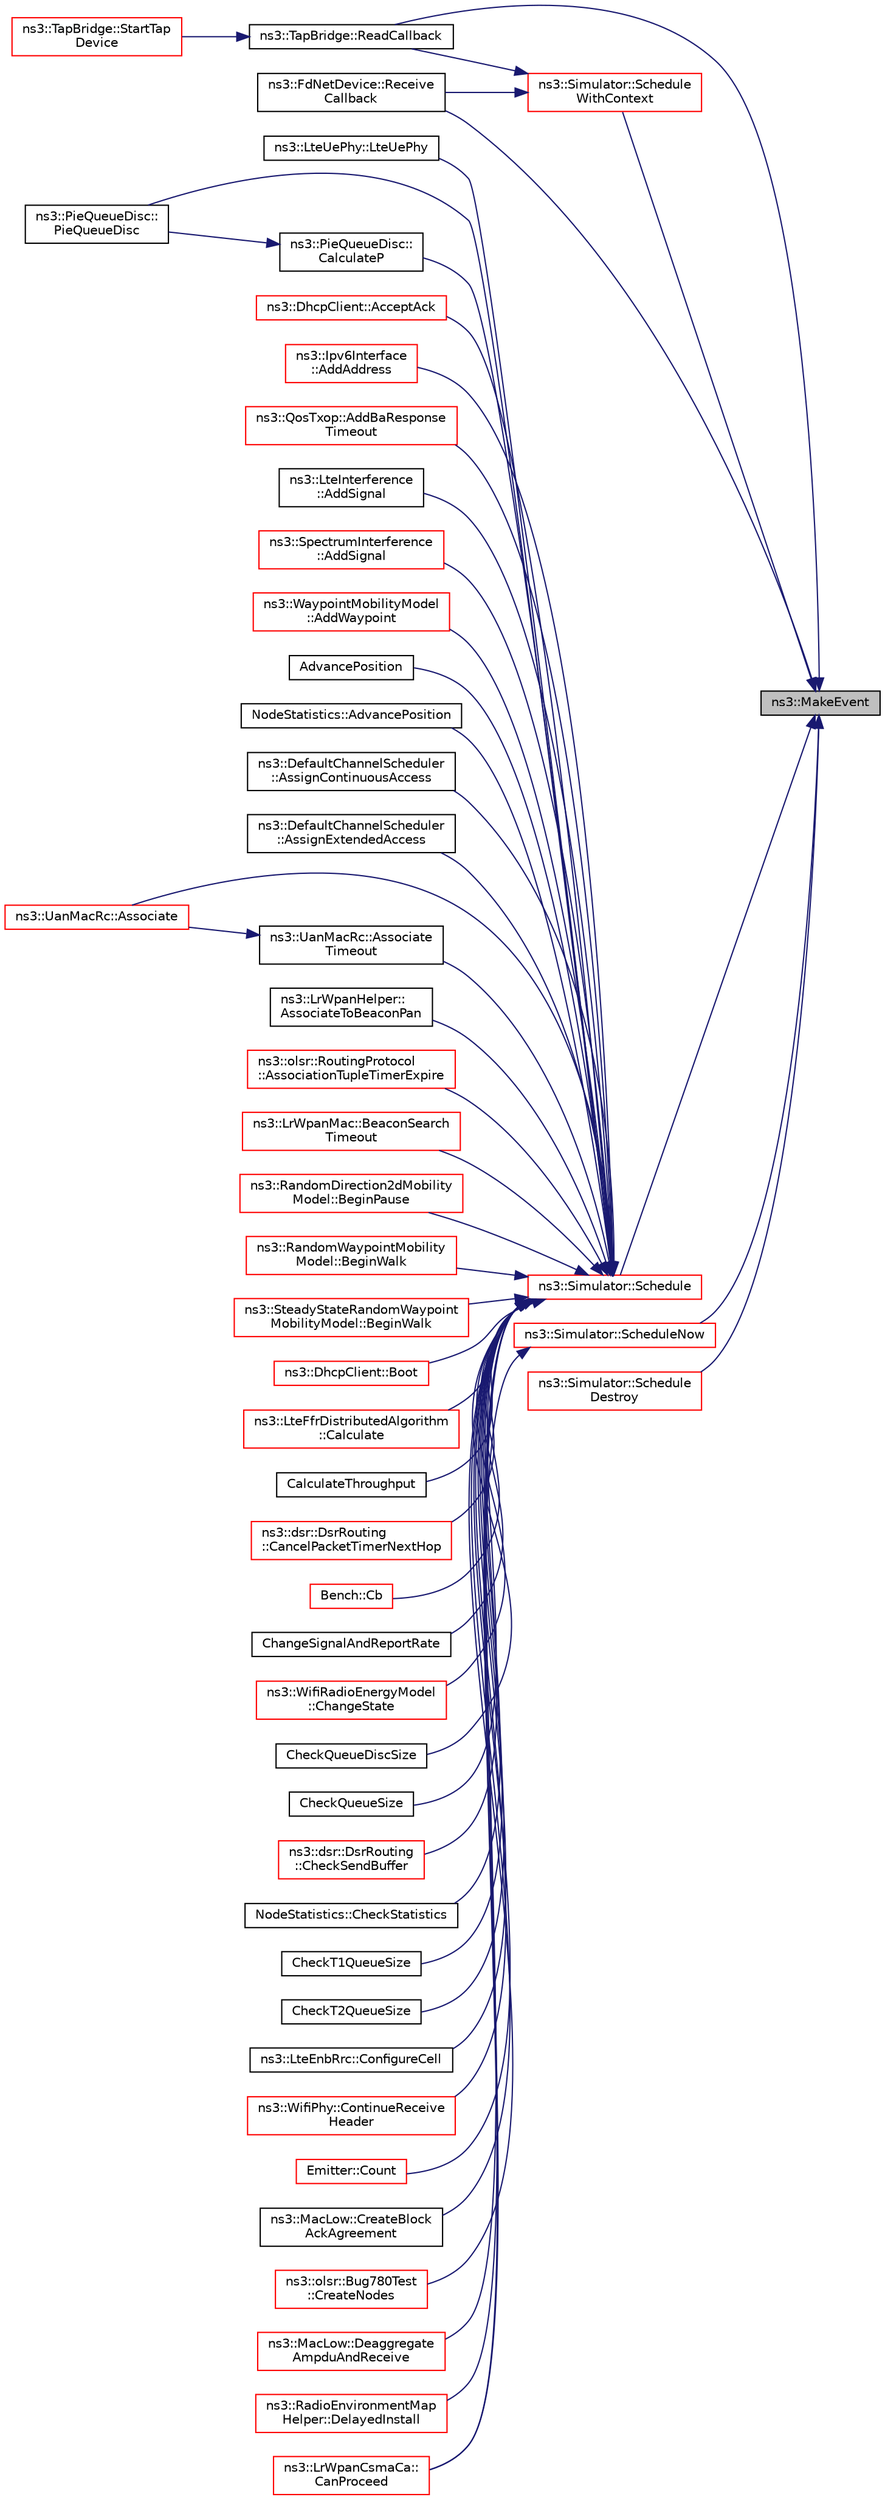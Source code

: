 digraph "ns3::MakeEvent"
{
 // LATEX_PDF_SIZE
  edge [fontname="Helvetica",fontsize="10",labelfontname="Helvetica",labelfontsize="10"];
  node [fontname="Helvetica",fontsize="10",shape=record];
  rankdir="RL";
  Node1 [label="ns3::MakeEvent",height=0.2,width=0.4,color="black", fillcolor="grey75", style="filled", fontcolor="black",tooltip="Make an EventImpl from a function pointer taking varying numbers of arguments."];
  Node1 -> Node2 [dir="back",color="midnightblue",fontsize="10",style="solid",fontname="Helvetica"];
  Node2 [label="ns3::TapBridge::ReadCallback",height=0.2,width=0.4,color="black", fillcolor="white", style="filled",URL="$classns3_1_1_tap_bridge.html#a8cf7414db717096f2b3a2a0e7026ed8f",tooltip="Callback to process packets that are read."];
  Node2 -> Node3 [dir="back",color="midnightblue",fontsize="10",style="solid",fontname="Helvetica"];
  Node3 [label="ns3::TapBridge::StartTap\lDevice",height=0.2,width=0.4,color="red", fillcolor="white", style="filled",URL="$classns3_1_1_tap_bridge.html#a15e7ac0069167eb1e1d63b3cefe86002",tooltip="Spin up the device."];
  Node1 -> Node6 [dir="back",color="midnightblue",fontsize="10",style="solid",fontname="Helvetica"];
  Node6 [label="ns3::FdNetDevice::Receive\lCallback",height=0.2,width=0.4,color="black", fillcolor="white", style="filled",URL="$classns3_1_1_fd_net_device.html#a65d669a9883c299c5527bbe0b9f33aef",tooltip="Callback to invoke when a new frame is received."];
  Node1 -> Node7 [dir="back",color="midnightblue",fontsize="10",style="solid",fontname="Helvetica"];
  Node7 [label="ns3::Simulator::Schedule",height=0.2,width=0.4,color="red", fillcolor="white", style="filled",URL="$classns3_1_1_simulator.html#a3da7d28335c8ac0e3e86781f766df241",tooltip="Schedule an event to expire after delay."];
  Node7 -> Node8 [dir="back",color="midnightblue",fontsize="10",style="solid",fontname="Helvetica"];
  Node8 [label="ns3::LteUePhy::LteUePhy",height=0.2,width=0.4,color="black", fillcolor="white", style="filled",URL="$classns3_1_1_lte_ue_phy.html#aadd411255bbee37238dab6ca153153c0",tooltip=" "];
  Node7 -> Node9 [dir="back",color="midnightblue",fontsize="10",style="solid",fontname="Helvetica"];
  Node9 [label="ns3::PieQueueDisc::\lPieQueueDisc",height=0.2,width=0.4,color="black", fillcolor="white", style="filled",URL="$classns3_1_1_pie_queue_disc.html#ad960f4cf2fd0d2c6e25e05c4cbb12ef8",tooltip="PieQueueDisc Constructor."];
  Node7 -> Node10 [dir="back",color="midnightblue",fontsize="10",style="solid",fontname="Helvetica"];
  Node10 [label="ns3::DhcpClient::AcceptAck",height=0.2,width=0.4,color="red", fillcolor="white", style="filled",URL="$classns3_1_1_dhcp_client.html#aeec11ad69df96e12a053410cce443f95",tooltip="Receives the DHCP ACK and configures IP address of the client."];
  Node7 -> Node15 [dir="back",color="midnightblue",fontsize="10",style="solid",fontname="Helvetica"];
  Node15 [label="ns3::Ipv6Interface\l::AddAddress",height=0.2,width=0.4,color="red", fillcolor="white", style="filled",URL="$classns3_1_1_ipv6_interface.html#a8faa5a72b30720eb01f9fc1d1113ad19",tooltip="Add an IPv6 address."];
  Node7 -> Node21 [dir="back",color="midnightblue",fontsize="10",style="solid",fontname="Helvetica"];
  Node21 [label="ns3::QosTxop::AddBaResponse\lTimeout",height=0.2,width=0.4,color="red", fillcolor="white", style="filled",URL="$classns3_1_1_qos_txop.html#a30f5c2af1b50e6ee48771de46cd8033f",tooltip="Callback when ADDBA response is not received after timeout."];
  Node7 -> Node23 [dir="back",color="midnightblue",fontsize="10",style="solid",fontname="Helvetica"];
  Node23 [label="ns3::LteInterference\l::AddSignal",height=0.2,width=0.4,color="black", fillcolor="white", style="filled",URL="$classns3_1_1_lte_interference.html#a50f2548797e7c92c4afd06710e0f8a8a",tooltip="notify that a new signal is being perceived in the medium."];
  Node7 -> Node24 [dir="back",color="midnightblue",fontsize="10",style="solid",fontname="Helvetica"];
  Node24 [label="ns3::SpectrumInterference\l::AddSignal",height=0.2,width=0.4,color="red", fillcolor="white", style="filled",URL="$classns3_1_1_spectrum_interference.html#afa383d6ec1a4b78ce3256da6b959c986",tooltip="Notify that a new signal is being perceived in the medium."];
  Node7 -> Node26 [dir="back",color="midnightblue",fontsize="10",style="solid",fontname="Helvetica"];
  Node26 [label="ns3::WaypointMobilityModel\l::AddWaypoint",height=0.2,width=0.4,color="red", fillcolor="white", style="filled",URL="$classns3_1_1_waypoint_mobility_model.html#ae16c90c21c463289bbea2b3499a94643",tooltip=" "];
  Node7 -> Node37 [dir="back",color="midnightblue",fontsize="10",style="solid",fontname="Helvetica"];
  Node37 [label="AdvancePosition",height=0.2,width=0.4,color="black", fillcolor="white", style="filled",URL="$wifi-ap_8cc.html#a9ca9e78624ac8d9002899ad1894f374a",tooltip=" "];
  Node7 -> Node38 [dir="back",color="midnightblue",fontsize="10",style="solid",fontname="Helvetica"];
  Node38 [label="NodeStatistics::AdvancePosition",height=0.2,width=0.4,color="black", fillcolor="white", style="filled",URL="$class_node_statistics.html#ad7779c10019007bd3d9401aefa795e35",tooltip=" "];
  Node7 -> Node39 [dir="back",color="midnightblue",fontsize="10",style="solid",fontname="Helvetica"];
  Node39 [label="ns3::DefaultChannelScheduler\l::AssignContinuousAccess",height=0.2,width=0.4,color="black", fillcolor="white", style="filled",URL="$classns3_1_1_default_channel_scheduler.html#aa693aed997fedf77fdbbb70ba862f887",tooltip=" "];
  Node7 -> Node40 [dir="back",color="midnightblue",fontsize="10",style="solid",fontname="Helvetica"];
  Node40 [label="ns3::DefaultChannelScheduler\l::AssignExtendedAccess",height=0.2,width=0.4,color="black", fillcolor="white", style="filled",URL="$classns3_1_1_default_channel_scheduler.html#ac04d88e86b56d56681145dfb16b7cbeb",tooltip=" "];
  Node7 -> Node41 [dir="back",color="midnightblue",fontsize="10",style="solid",fontname="Helvetica"];
  Node41 [label="ns3::UanMacRc::Associate",height=0.2,width=0.4,color="red", fillcolor="white", style="filled",URL="$classns3_1_1_uan_mac_rc.html#ad0c89fbba2f362b7915cd33809cbad14",tooltip="Associate with a gateway by sending the first GWPING."];
  Node7 -> Node43 [dir="back",color="midnightblue",fontsize="10",style="solid",fontname="Helvetica"];
  Node43 [label="ns3::UanMacRc::Associate\lTimeout",height=0.2,width=0.4,color="black", fillcolor="white", style="filled",URL="$classns3_1_1_uan_mac_rc.html#af23682ff6db736c6a2c9eceae8252cd2",tooltip="Periodically retry association."];
  Node43 -> Node41 [dir="back",color="midnightblue",fontsize="10",style="solid",fontname="Helvetica"];
  Node7 -> Node44 [dir="back",color="midnightblue",fontsize="10",style="solid",fontname="Helvetica"];
  Node44 [label="ns3::LrWpanHelper::\lAssociateToBeaconPan",height=0.2,width=0.4,color="black", fillcolor="white", style="filled",URL="$classns3_1_1_lr_wpan_helper.html#a6fcd2919db415f1910521279f7859efa",tooltip="Associate the nodes to the same PAN and initiate beacon enabled mode."];
  Node7 -> Node45 [dir="back",color="midnightblue",fontsize="10",style="solid",fontname="Helvetica"];
  Node45 [label="ns3::olsr::RoutingProtocol\l::AssociationTupleTimerExpire",height=0.2,width=0.4,color="red", fillcolor="white", style="filled",URL="$classns3_1_1olsr_1_1_routing_protocol.html#a60b5814cf05807e207ac9ebe1f6d90b6",tooltip="Removes association tuple_ if expired."];
  Node7 -> Node49 [dir="back",color="midnightblue",fontsize="10",style="solid",fontname="Helvetica"];
  Node49 [label="ns3::LrWpanMac::BeaconSearch\lTimeout",height=0.2,width=0.4,color="red", fillcolor="white", style="filled",URL="$classns3_1_1_lr_wpan_mac.html#a16e2c22743b7825fe4cd8d33406006d6",tooltip="Called if the device is unable to locate a beacon in the time set by MLME-SYNC.request."];
  Node7 -> Node68 [dir="back",color="midnightblue",fontsize="10",style="solid",fontname="Helvetica"];
  Node68 [label="ns3::RandomDirection2dMobility\lModel::BeginPause",height=0.2,width=0.4,color="red", fillcolor="white", style="filled",URL="$classns3_1_1_random_direction2d_mobility_model.html#a95bf0e9129301ca8cf51fcd1bf665a17",tooltip="Pause, cancel currently scheduled event, schedule end of pause event."];
  Node7 -> Node74 [dir="back",color="midnightblue",fontsize="10",style="solid",fontname="Helvetica"];
  Node74 [label="ns3::RandomWaypointMobility\lModel::BeginWalk",height=0.2,width=0.4,color="red", fillcolor="white", style="filled",URL="$classns3_1_1_random_waypoint_mobility_model.html#a2bdd46473a659a69038bd71efe730c0f",tooltip="Get next position, begin moving towards it, schedule future pause event."];
  Node7 -> Node78 [dir="back",color="midnightblue",fontsize="10",style="solid",fontname="Helvetica"];
  Node78 [label="ns3::SteadyStateRandomWaypoint\lMobilityModel::BeginWalk",height=0.2,width=0.4,color="red", fillcolor="white", style="filled",URL="$classns3_1_1_steady_state_random_waypoint_mobility_model.html#a6db94d1dee3fe984ad422fd9bed2d7db",tooltip="Start a motion period and schedule the ending of the motion."];
  Node7 -> Node84 [dir="back",color="midnightblue",fontsize="10",style="solid",fontname="Helvetica"];
  Node84 [label="ns3::DhcpClient::Boot",height=0.2,width=0.4,color="red", fillcolor="white", style="filled",URL="$classns3_1_1_dhcp_client.html#a722283f15dedcb758b71d9846867e16e",tooltip="Sends DHCP DISCOVER and changes the client state to WAIT_OFFER."];
  Node7 -> Node88 [dir="back",color="midnightblue",fontsize="10",style="solid",fontname="Helvetica"];
  Node88 [label="ns3::LteFfrDistributedAlgorithm\l::Calculate",height=0.2,width=0.4,color="red", fillcolor="white", style="filled",URL="$classns3_1_1_lte_ffr_distributed_algorithm.html#ac3060afed89f5404b6626fc0d23d01ae",tooltip="Calculate function."];
  Node7 -> Node90 [dir="back",color="midnightblue",fontsize="10",style="solid",fontname="Helvetica"];
  Node90 [label="ns3::PieQueueDisc::\lCalculateP",height=0.2,width=0.4,color="black", fillcolor="white", style="filled",URL="$classns3_1_1_pie_queue_disc.html#a43714379ecc42291464ea1e861ac6633",tooltip="Periodically update the drop probability based on the delay samples: not only the current delay sampl..."];
  Node90 -> Node9 [dir="back",color="midnightblue",fontsize="10",style="solid",fontname="Helvetica"];
  Node7 -> Node91 [dir="back",color="midnightblue",fontsize="10",style="solid",fontname="Helvetica"];
  Node91 [label="CalculateThroughput",height=0.2,width=0.4,color="black", fillcolor="white", style="filled",URL="$wifi-tcp_8cc.html#aa68d2f6acf9d0c6888ff7fec7a8ffc20",tooltip=" "];
  Node7 -> Node92 [dir="back",color="midnightblue",fontsize="10",style="solid",fontname="Helvetica"];
  Node92 [label="ns3::dsr::DsrRouting\l::CancelPacketTimerNextHop",height=0.2,width=0.4,color="red", fillcolor="white", style="filled",URL="$classns3_1_1dsr_1_1_dsr_routing.html#a215e6fcab10ee0d744a657f0af2695c6",tooltip="Cancel the packet retransmission timer for a all maintenance entries with nextHop address."];
  Node7 -> Node114 [dir="back",color="midnightblue",fontsize="10",style="solid",fontname="Helvetica"];
  Node114 [label="ns3::LrWpanCsmaCa::\lCanProceed",height=0.2,width=0.4,color="red", fillcolor="white", style="filled",URL="$classns3_1_1_lr_wpan_csma_ca.html#a9f7dda9d4ebf114402edcd945fd310ef",tooltip="In the slotted CSMA-CA, after random backoff, determine if the remaining CSMA-CA operation can procee..."];
  Node7 -> Node118 [dir="back",color="midnightblue",fontsize="10",style="solid",fontname="Helvetica"];
  Node118 [label="Bench::Cb",height=0.2,width=0.4,color="red", fillcolor="white", style="filled",URL="$class_bench.html#a4c0288edebb7d195d5e60da2a68cf37a",tooltip="callback function"];
  Node7 -> Node120 [dir="back",color="midnightblue",fontsize="10",style="solid",fontname="Helvetica"];
  Node120 [label="ChangeSignalAndReportRate",height=0.2,width=0.4,color="black", fillcolor="white", style="filled",URL="$wifi-manager-example_8cc.html#adeb3e022073e20a0edcca5f97eec50d9",tooltip=" "];
  Node7 -> Node121 [dir="back",color="midnightblue",fontsize="10",style="solid",fontname="Helvetica"];
  Node121 [label="ns3::WifiRadioEnergyModel\l::ChangeState",height=0.2,width=0.4,color="red", fillcolor="white", style="filled",URL="$classns3_1_1_wifi_radio_energy_model.html#a329d64a275e2e09c49c7752528d68033",tooltip="Changes state of the WifiRadioEnergyMode."];
  Node7 -> Node125 [dir="back",color="midnightblue",fontsize="10",style="solid",fontname="Helvetica"];
  Node125 [label="CheckQueueDiscSize",height=0.2,width=0.4,color="black", fillcolor="white", style="filled",URL="$adaptive-red-tests_8cc.html#a64451d920062e967d2c0fa8b6ae85911",tooltip=" "];
  Node7 -> Node126 [dir="back",color="midnightblue",fontsize="10",style="solid",fontname="Helvetica"];
  Node126 [label="CheckQueueSize",height=0.2,width=0.4,color="black", fillcolor="white", style="filled",URL="$examples_2tcp_2tcp-linux-reno_8cc.html#a985cd669fb2da97dadbfe6b12930df10",tooltip=" "];
  Node7 -> Node95 [dir="back",color="midnightblue",fontsize="10",style="solid",fontname="Helvetica"];
  Node95 [label="ns3::dsr::DsrRouting\l::CheckSendBuffer",height=0.2,width=0.4,color="red", fillcolor="white", style="filled",URL="$classns3_1_1dsr_1_1_dsr_routing.html#a03ace9023e9fe58434dc004123c7d9e0",tooltip="Check the send buffer of packets with route when send buffer timer expire."];
  Node7 -> Node127 [dir="back",color="midnightblue",fontsize="10",style="solid",fontname="Helvetica"];
  Node127 [label="NodeStatistics::CheckStatistics",height=0.2,width=0.4,color="black", fillcolor="white", style="filled",URL="$class_node_statistics.html#ac3ebdbb5627e2b31a5182523774cb133",tooltip=" "];
  Node7 -> Node128 [dir="back",color="midnightblue",fontsize="10",style="solid",fontname="Helvetica"];
  Node128 [label="CheckT1QueueSize",height=0.2,width=0.4,color="black", fillcolor="white", style="filled",URL="$dctcp-example_8cc.html#a5b6390e24f70d911200bee2865e76841",tooltip=" "];
  Node7 -> Node129 [dir="back",color="midnightblue",fontsize="10",style="solid",fontname="Helvetica"];
  Node129 [label="CheckT2QueueSize",height=0.2,width=0.4,color="black", fillcolor="white", style="filled",URL="$dctcp-example_8cc.html#afe0a7ee9b7e70e985250a718811b492b",tooltip=" "];
  Node7 -> Node130 [dir="back",color="midnightblue",fontsize="10",style="solid",fontname="Helvetica"];
  Node130 [label="ns3::LteEnbRrc::ConfigureCell",height=0.2,width=0.4,color="black", fillcolor="white", style="filled",URL="$classns3_1_1_lte_enb_rrc.html#af7f6efe0f307f5abaf92ed06818c087e",tooltip="Configure cell-specific parameters."];
  Node7 -> Node131 [dir="back",color="midnightblue",fontsize="10",style="solid",fontname="Helvetica"];
  Node131 [label="ns3::WifiPhy::ContinueReceive\lHeader",height=0.2,width=0.4,color="red", fillcolor="white", style="filled",URL="$classns3_1_1_wifi_phy.html#ac5c2d333cf5e8c1f33604ef1584486fe",tooltip="Continue receiving the PHY header of a PPDU (i.e."];
  Node7 -> Node155 [dir="back",color="midnightblue",fontsize="10",style="solid",fontname="Helvetica"];
  Node155 [label="Emitter::Count",height=0.2,width=0.4,color="red", fillcolor="white", style="filled",URL="$class_emitter.html#a70635630b81636ea8e0d1c22a0ada0dd",tooltip=" "];
  Node7 -> Node157 [dir="back",color="midnightblue",fontsize="10",style="solid",fontname="Helvetica"];
  Node157 [label="ns3::MacLow::CreateBlock\lAckAgreement",height=0.2,width=0.4,color="black", fillcolor="white", style="filled",URL="$classns3_1_1_mac_low.html#ab70f7f727b5f9e1e1357a73e29ba7f82",tooltip=" "];
  Node7 -> Node158 [dir="back",color="midnightblue",fontsize="10",style="solid",fontname="Helvetica"];
  Node158 [label="ns3::olsr::Bug780Test\l::CreateNodes",height=0.2,width=0.4,color="red", fillcolor="white", style="filled",URL="$classns3_1_1olsr_1_1_bug780_test.html#a87a836a5491da4a21a0b51d2a647b422",tooltip="Create & configure test network."];
  Node7 -> Node160 [dir="back",color="midnightblue",fontsize="10",style="solid",fontname="Helvetica"];
  Node160 [label="ns3::MacLow::Deaggregate\lAmpduAndReceive",height=0.2,width=0.4,color="red", fillcolor="white", style="filled",URL="$classns3_1_1_mac_low.html#abac7baed9f0aaeb684e84f44819bce30",tooltip=" "];
  Node7 -> Node162 [dir="back",color="midnightblue",fontsize="10",style="solid",fontname="Helvetica"];
  Node162 [label="ns3::RadioEnvironmentMap\lHelper::DelayedInstall",height=0.2,width=0.4,color="red", fillcolor="white", style="filled",URL="$classns3_1_1_radio_environment_map_helper.html#ab8591d08fcb179f5ba004d05feded580",tooltip="Scheduled by Install() to perform the actual generation of map."];
  Node1 -> Node878 [dir="back",color="midnightblue",fontsize="10",style="solid",fontname="Helvetica"];
  Node878 [label="ns3::Simulator::Schedule\lDestroy",height=0.2,width=0.4,color="red", fillcolor="white", style="filled",URL="$classns3_1_1_simulator.html#a90f34279abc3b308d23a3dea7bffbdc0",tooltip="Schedule an event to run at the end of the simulation, when Simulator::Destroy() is called."];
  Node1 -> Node1135 [dir="back",color="midnightblue",fontsize="10",style="solid",fontname="Helvetica"];
  Node1135 [label="ns3::Simulator::ScheduleNow",height=0.2,width=0.4,color="red", fillcolor="white", style="filled",URL="$classns3_1_1_simulator.html#ab8a8b58feaa12f531175df5fd355c362",tooltip="Schedule an event to expire Now."];
  Node1135 -> Node114 [dir="back",color="midnightblue",fontsize="10",style="solid",fontname="Helvetica"];
  Node1 -> Node1181 [dir="back",color="midnightblue",fontsize="10",style="solid",fontname="Helvetica"];
  Node1181 [label="ns3::Simulator::Schedule\lWithContext",height=0.2,width=0.4,color="red", fillcolor="white", style="filled",URL="$classns3_1_1_simulator.html#a6801feda0ccf0595cb48d1e962cd40a1",tooltip="Schedule an event with the given context."];
  Node1181 -> Node2 [dir="back",color="midnightblue",fontsize="10",style="solid",fontname="Helvetica"];
  Node1181 -> Node6 [dir="back",color="midnightblue",fontsize="10",style="solid",fontname="Helvetica"];
}
